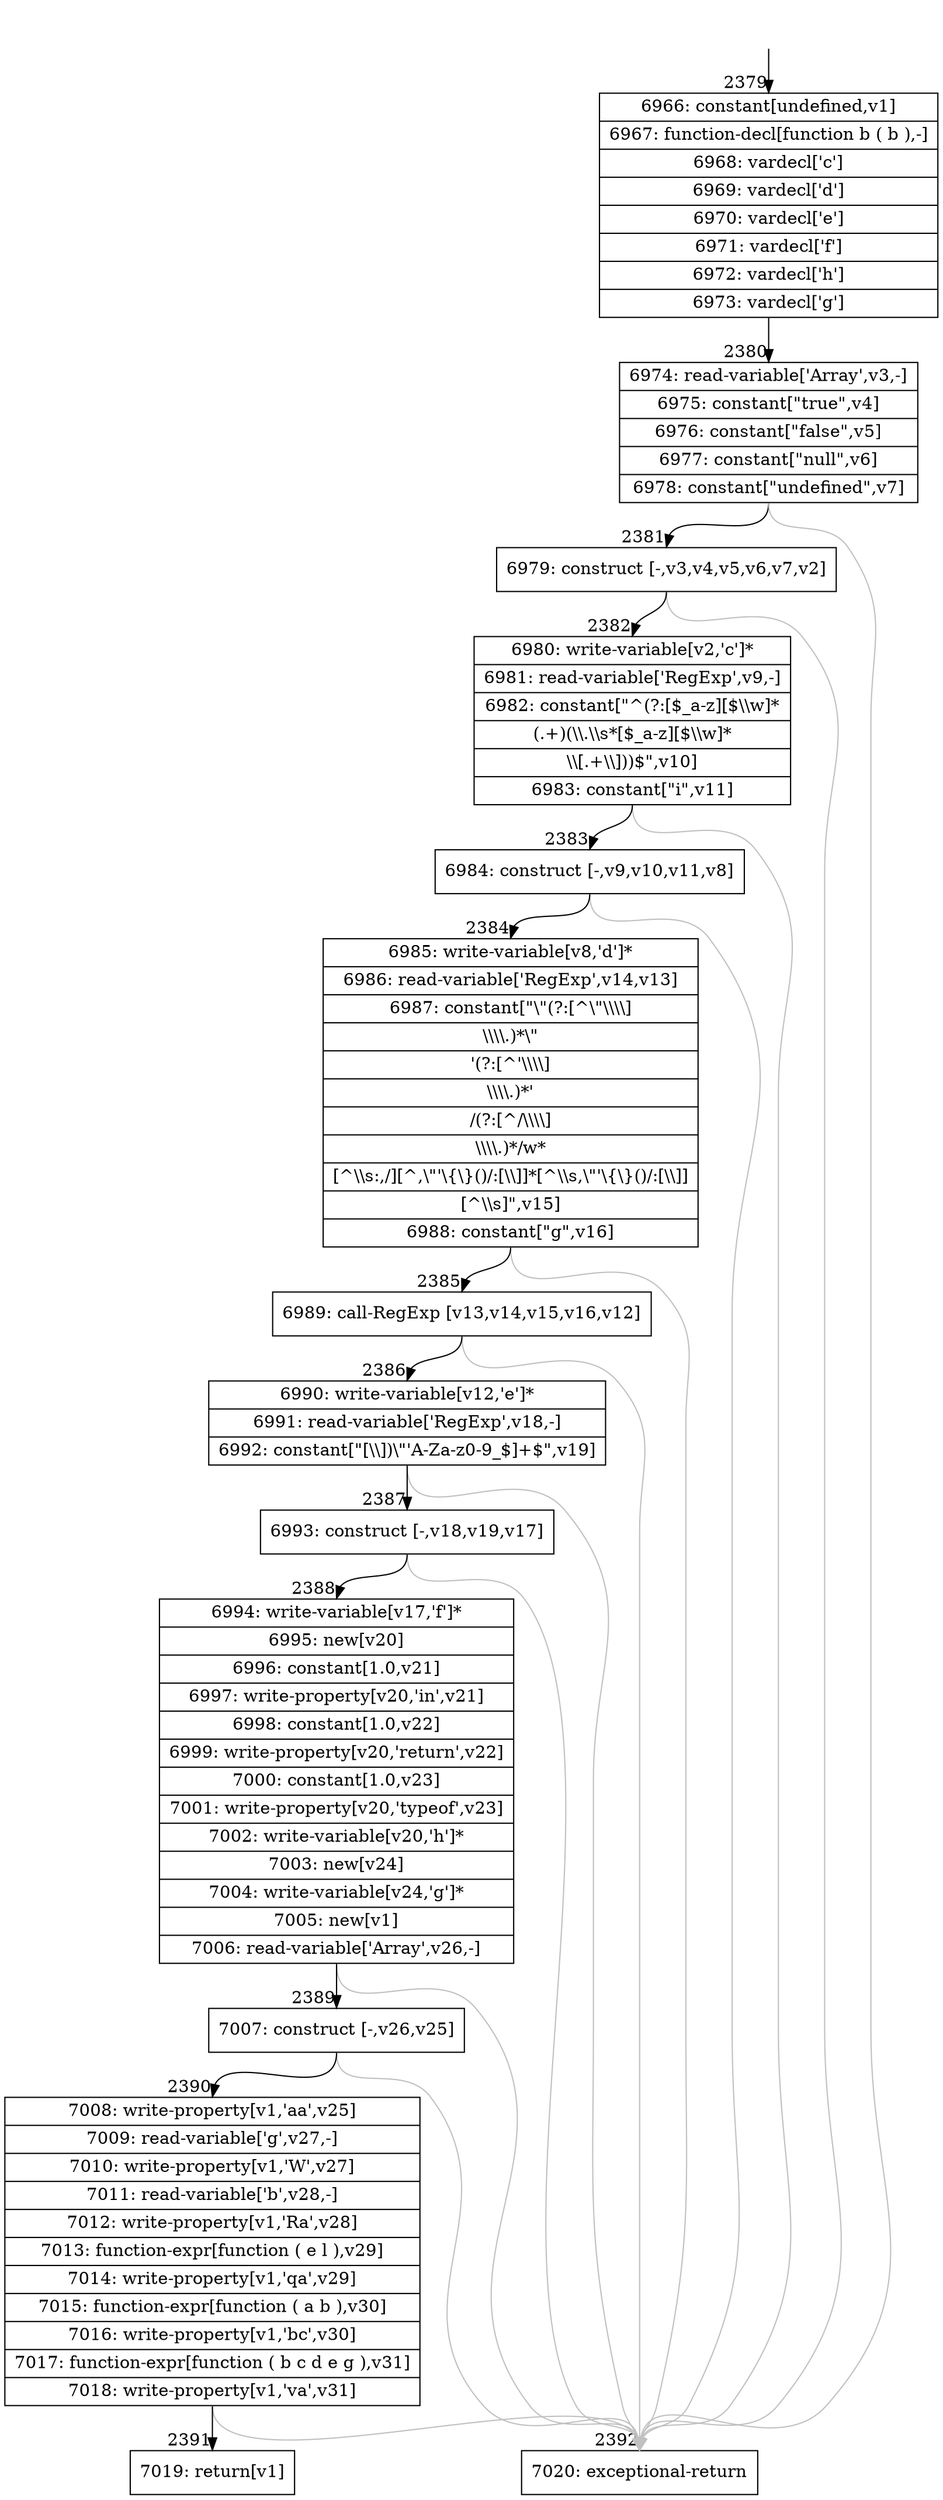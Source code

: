 digraph {
rankdir="TD"
BB_entry186[shape=none,label=""];
BB_entry186 -> BB2379 [tailport=s, headport=n, headlabel="    2379"]
BB2379 [shape=record label="{6966: constant[undefined,v1]|6967: function-decl[function b ( b ),-]|6968: vardecl['c']|6969: vardecl['d']|6970: vardecl['e']|6971: vardecl['f']|6972: vardecl['h']|6973: vardecl['g']}" ] 
BB2379 -> BB2380 [tailport=s, headport=n, headlabel="      2380"]
BB2380 [shape=record label="{6974: read-variable['Array',v3,-]|6975: constant[\"true\",v4]|6976: constant[\"false\",v5]|6977: constant[\"null\",v6]|6978: constant[\"undefined\",v7]}" ] 
BB2380 -> BB2381 [tailport=s, headport=n, headlabel="      2381"]
BB2380 -> BB2392 [tailport=s, headport=n, color=gray, headlabel="      2392"]
BB2381 [shape=record label="{6979: construct [-,v3,v4,v5,v6,v7,v2]}" ] 
BB2381 -> BB2382 [tailport=s, headport=n, headlabel="      2382"]
BB2381 -> BB2392 [tailport=s, headport=n, color=gray]
BB2382 [shape=record label="{6980: write-variable[v2,'c']*|6981: read-variable['RegExp',v9,-]|6982: constant[\"^(?:[$_a-z][$\\\\w]*|(.+)(\\\\.\\\\s*[$_a-z][$\\\\w]*|\\\\[.+\\\\]))$\",v10]|6983: constant[\"i\",v11]}" ] 
BB2382 -> BB2383 [tailport=s, headport=n, headlabel="      2383"]
BB2382 -> BB2392 [tailport=s, headport=n, color=gray]
BB2383 [shape=record label="{6984: construct [-,v9,v10,v11,v8]}" ] 
BB2383 -> BB2384 [tailport=s, headport=n, headlabel="      2384"]
BB2383 -> BB2392 [tailport=s, headport=n, color=gray]
BB2384 [shape=record label="{6985: write-variable[v8,'d']*|6986: read-variable['RegExp',v14,v13]|6987: constant[\"\\\"(?:[^\\\"\\\\\\\\]|\\\\\\\\.)*\\\"|'(?:[^'\\\\\\\\]|\\\\\\\\.)*'|/(?:[^/\\\\\\\\]|\\\\\\\\.)*/w*|[^\\\\s:,/][^,\\\"'\\\{\\\}()/:[\\\\]]*[^\\\\s,\\\"'\\\{\\\}()/:[\\\\]]|[^\\\\s]\",v15]|6988: constant[\"g\",v16]}" ] 
BB2384 -> BB2385 [tailport=s, headport=n, headlabel="      2385"]
BB2384 -> BB2392 [tailport=s, headport=n, color=gray]
BB2385 [shape=record label="{6989: call-RegExp [v13,v14,v15,v16,v12]}" ] 
BB2385 -> BB2386 [tailport=s, headport=n, headlabel="      2386"]
BB2385 -> BB2392 [tailport=s, headport=n, color=gray]
BB2386 [shape=record label="{6990: write-variable[v12,'e']*|6991: read-variable['RegExp',v18,-]|6992: constant[\"[\\\\])\\\"'A-Za-z0-9_$]+$\",v19]}" ] 
BB2386 -> BB2387 [tailport=s, headport=n, headlabel="      2387"]
BB2386 -> BB2392 [tailport=s, headport=n, color=gray]
BB2387 [shape=record label="{6993: construct [-,v18,v19,v17]}" ] 
BB2387 -> BB2388 [tailport=s, headport=n, headlabel="      2388"]
BB2387 -> BB2392 [tailport=s, headport=n, color=gray]
BB2388 [shape=record label="{6994: write-variable[v17,'f']*|6995: new[v20]|6996: constant[1.0,v21]|6997: write-property[v20,'in',v21]|6998: constant[1.0,v22]|6999: write-property[v20,'return',v22]|7000: constant[1.0,v23]|7001: write-property[v20,'typeof',v23]|7002: write-variable[v20,'h']*|7003: new[v24]|7004: write-variable[v24,'g']*|7005: new[v1]|7006: read-variable['Array',v26,-]}" ] 
BB2388 -> BB2389 [tailport=s, headport=n, headlabel="      2389"]
BB2388 -> BB2392 [tailport=s, headport=n, color=gray]
BB2389 [shape=record label="{7007: construct [-,v26,v25]}" ] 
BB2389 -> BB2390 [tailport=s, headport=n, headlabel="      2390"]
BB2389 -> BB2392 [tailport=s, headport=n, color=gray]
BB2390 [shape=record label="{7008: write-property[v1,'aa',v25]|7009: read-variable['g',v27,-]|7010: write-property[v1,'W',v27]|7011: read-variable['b',v28,-]|7012: write-property[v1,'Ra',v28]|7013: function-expr[function ( e l ),v29]|7014: write-property[v1,'qa',v29]|7015: function-expr[function ( a b ),v30]|7016: write-property[v1,'bc',v30]|7017: function-expr[function ( b c d e g ),v31]|7018: write-property[v1,'va',v31]}" ] 
BB2390 -> BB2391 [tailport=s, headport=n, headlabel="      2391"]
BB2390 -> BB2392 [tailport=s, headport=n, color=gray]
BB2391 [shape=record label="{7019: return[v1]}" ] 
BB2392 [shape=record label="{7020: exceptional-return}" ] 
}
